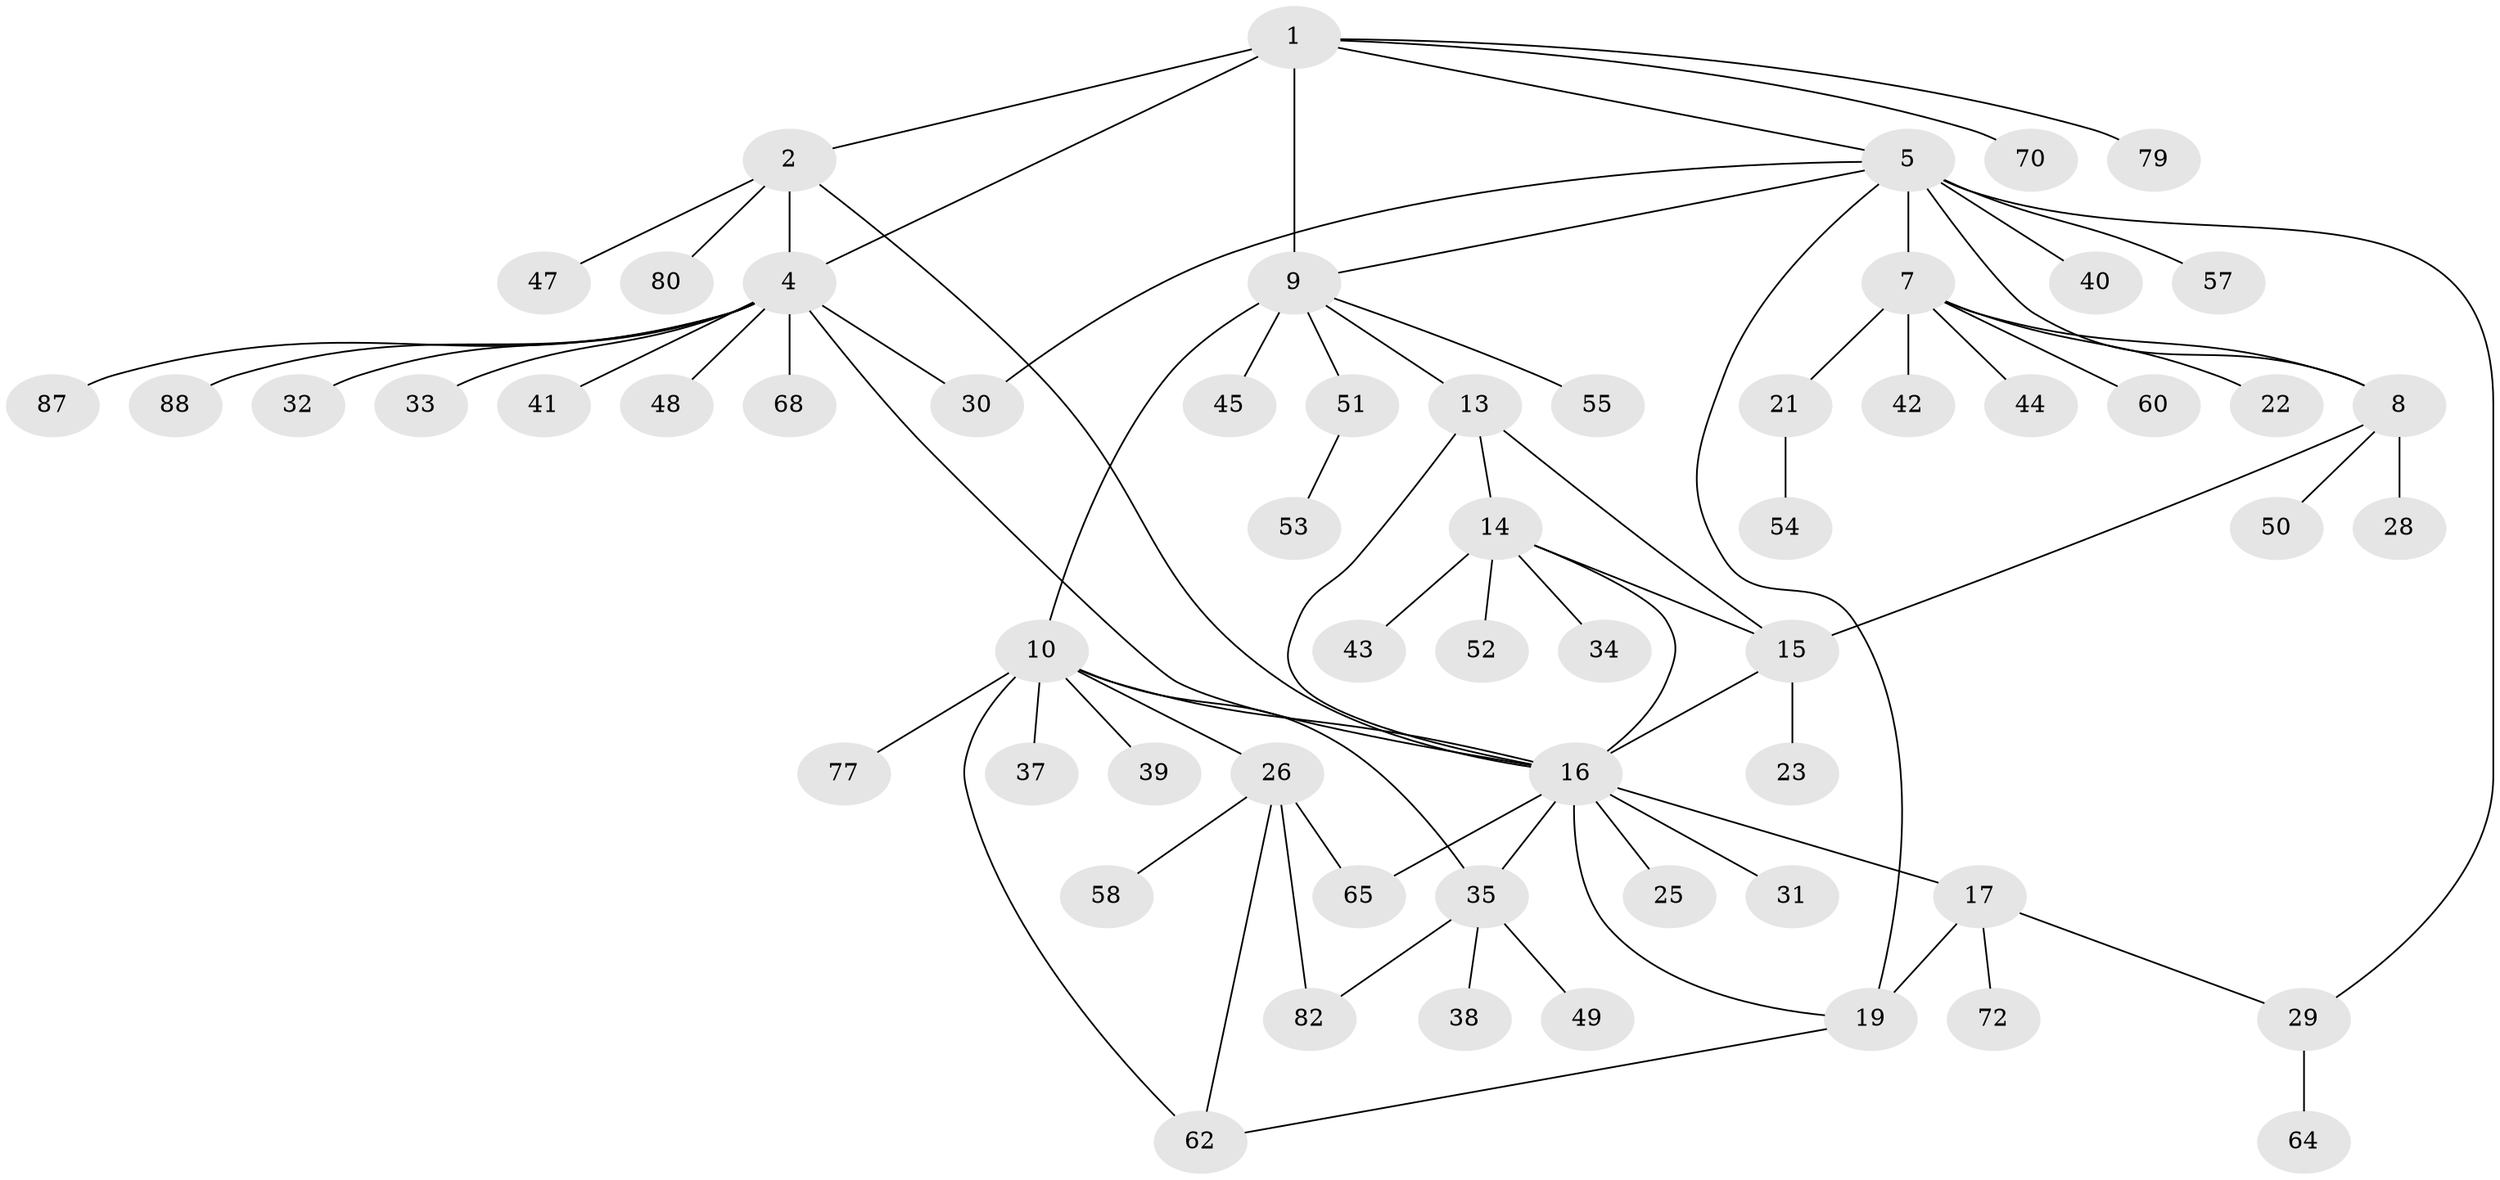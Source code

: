 // Generated by graph-tools (version 1.1) at 2025/52/02/27/25 19:52:18]
// undirected, 60 vertices, 78 edges
graph export_dot {
graph [start="1"]
  node [color=gray90,style=filled];
  1 [super="+71"];
  2 [super="+3"];
  4 [super="+78"];
  5 [super="+6"];
  7 [super="+81"];
  8;
  9 [super="+11"];
  10 [super="+12"];
  13 [super="+27"];
  14 [super="+56"];
  15 [super="+24"];
  16 [super="+18"];
  17 [super="+20"];
  19;
  21 [super="+76"];
  22;
  23;
  25;
  26 [super="+61"];
  28 [super="+69"];
  29 [super="+46"];
  30;
  31;
  32 [super="+59"];
  33 [super="+74"];
  34;
  35 [super="+36"];
  37;
  38;
  39;
  40 [super="+63"];
  41;
  42;
  43 [super="+73"];
  44;
  45;
  47 [super="+83"];
  48;
  49;
  50 [super="+86"];
  51 [super="+85"];
  52;
  53 [super="+75"];
  54;
  55 [super="+66"];
  57;
  58;
  60;
  62 [super="+67"];
  64 [super="+84"];
  65;
  68;
  70;
  72;
  77;
  79;
  80;
  82;
  87;
  88;
  1 -- 2 [weight=2];
  1 -- 4;
  1 -- 70;
  1 -- 79;
  1 -- 5;
  1 -- 9;
  2 -- 4 [weight=2];
  2 -- 16;
  2 -- 80;
  2 -- 47;
  4 -- 30;
  4 -- 32;
  4 -- 33;
  4 -- 41;
  4 -- 48;
  4 -- 68;
  4 -- 87;
  4 -- 88;
  4 -- 16;
  5 -- 7 [weight=2];
  5 -- 8 [weight=2];
  5 -- 9;
  5 -- 29;
  5 -- 30;
  5 -- 40;
  5 -- 19;
  5 -- 57;
  7 -- 8;
  7 -- 21;
  7 -- 22;
  7 -- 42;
  7 -- 44;
  7 -- 60;
  8 -- 15;
  8 -- 28;
  8 -- 50;
  9 -- 10 [weight=4];
  9 -- 55;
  9 -- 13;
  9 -- 51;
  9 -- 45;
  10 -- 35;
  10 -- 37;
  10 -- 39;
  10 -- 62;
  10 -- 16;
  10 -- 26;
  10 -- 77;
  13 -- 14;
  13 -- 15;
  13 -- 16;
  14 -- 15;
  14 -- 16;
  14 -- 34;
  14 -- 43;
  14 -- 52;
  15 -- 16;
  15 -- 23;
  16 -- 31;
  16 -- 35;
  16 -- 65;
  16 -- 17 [weight=2];
  16 -- 19;
  16 -- 25;
  17 -- 19 [weight=2];
  17 -- 72;
  17 -- 29;
  19 -- 62;
  21 -- 54;
  26 -- 58;
  26 -- 65;
  26 -- 82;
  26 -- 62;
  29 -- 64;
  35 -- 38;
  35 -- 82;
  35 -- 49;
  51 -- 53;
}
